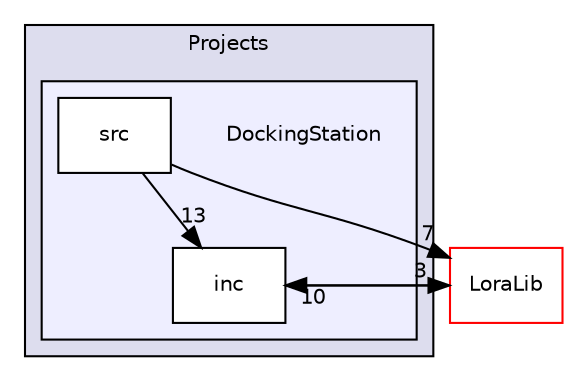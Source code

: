 digraph "Projects/DockingStation" {
  compound=true
  node [ fontsize="10", fontname="Helvetica"];
  edge [ labelfontsize="10", labelfontname="Helvetica"];
  subgraph clusterdir_7a6499598ddcfcabe96e224cb4a6d834 {
    graph [ bgcolor="#ddddee", pencolor="black", label="Projects" fontname="Helvetica", fontsize="10", URL="dir_7a6499598ddcfcabe96e224cb4a6d834.html"]
  subgraph clusterdir_2d5c189dde566096c30f6275caec84be {
    graph [ bgcolor="#eeeeff", pencolor="black", label="" URL="dir_2d5c189dde566096c30f6275caec84be.html"];
    dir_2d5c189dde566096c30f6275caec84be [shape=plaintext label="DockingStation"];
    dir_2e0321a805db9efd3a8ebbe878c659f0 [shape=box label="inc" color="black" fillcolor="white" style="filled" URL="dir_2e0321a805db9efd3a8ebbe878c659f0.html"];
    dir_2884f311e6f7471c3cb0e141aca010a3 [shape=box label="src" color="black" fillcolor="white" style="filled" URL="dir_2884f311e6f7471c3cb0e141aca010a3.html"];
  }
  }
  dir_878635d2ccdb6aa6ab3ba685c8bd0903 [shape=box label="LoraLib" fillcolor="white" style="filled" color="red" URL="dir_878635d2ccdb6aa6ab3ba685c8bd0903.html"];
  dir_2884f311e6f7471c3cb0e141aca010a3->dir_878635d2ccdb6aa6ab3ba685c8bd0903 [headlabel="7", labeldistance=1.5 headhref="dir_000016_000003.html"];
  dir_2884f311e6f7471c3cb0e141aca010a3->dir_2e0321a805db9efd3a8ebbe878c659f0 [headlabel="13", labeldistance=1.5 headhref="dir_000016_000015.html"];
  dir_878635d2ccdb6aa6ab3ba685c8bd0903->dir_2e0321a805db9efd3a8ebbe878c659f0 [headlabel="10", labeldistance=1.5 headhref="dir_000003_000015.html"];
  dir_2e0321a805db9efd3a8ebbe878c659f0->dir_878635d2ccdb6aa6ab3ba685c8bd0903 [headlabel="3", labeldistance=1.5 headhref="dir_000015_000003.html"];
}

